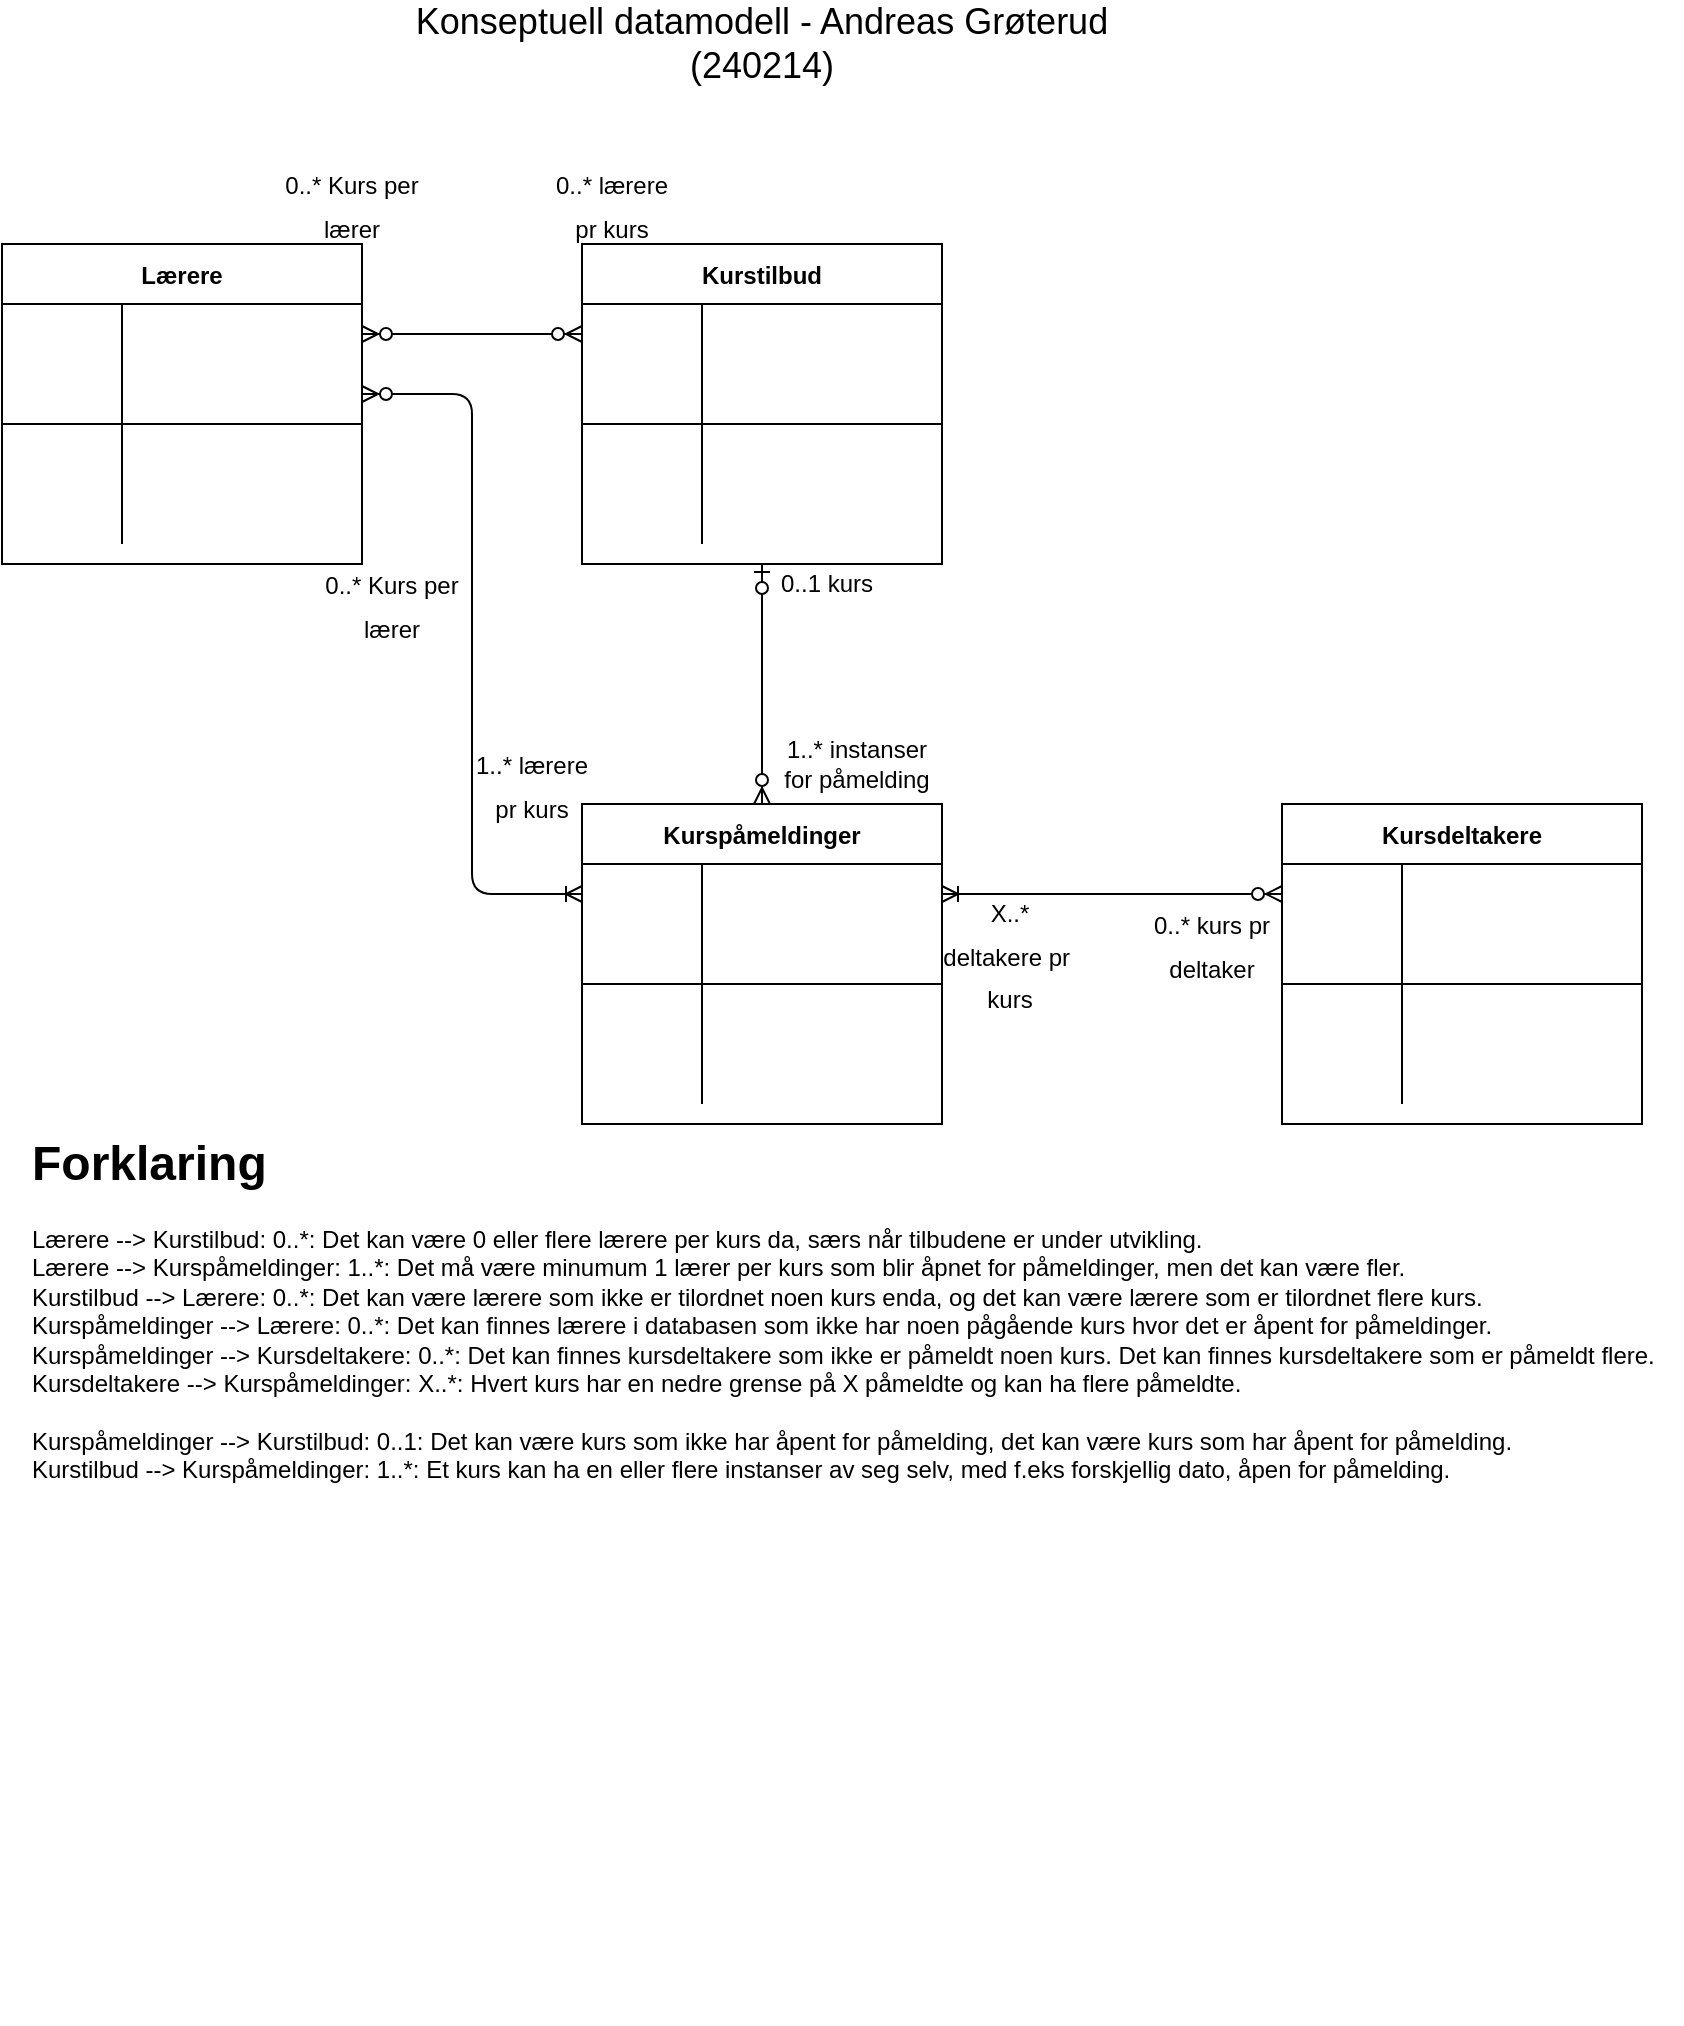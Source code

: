<mxfile version="14.1.8" type="device"><diagram id="R2lEEEUBdFMjLlhIrx00" name="Page-1"><mxGraphModel dx="1086" dy="806" grid="1" gridSize="10" guides="1" tooltips="1" connect="1" arrows="1" fold="1" page="1" pageScale="1" pageWidth="850" pageHeight="1100" math="0" shadow="0" extFonts="Permanent Marker^https://fonts.googleapis.com/css?family=Permanent+Marker"><root><mxCell id="0"/><mxCell id="1" parent="0"/><mxCell id="6HiZWWBB8ATwZ_An1hc2-1" value="Kurstilbud" style="shape=table;startSize=30;container=1;collapsible=1;childLayout=tableLayout;fixedRows=1;rowLines=0;fontStyle=1;align=center;resizeLast=1;" vertex="1" parent="1"><mxGeometry x="290" y="200" width="180" height="160" as="geometry"><mxRectangle x="290" y="200" width="90" height="30" as="alternateBounds"/></mxGeometry></mxCell><mxCell id="6HiZWWBB8ATwZ_An1hc2-2" value="" style="shape=partialRectangle;collapsible=0;dropTarget=0;pointerEvents=0;fillColor=none;top=0;left=0;bottom=0;right=0;points=[[0,0.5],[1,0.5]];portConstraint=eastwest;" vertex="1" parent="6HiZWWBB8ATwZ_An1hc2-1"><mxGeometry y="30" width="180" height="30" as="geometry"/></mxCell><mxCell id="6HiZWWBB8ATwZ_An1hc2-3" value="" style="shape=partialRectangle;connectable=0;fillColor=none;top=0;left=0;bottom=0;right=0;fontStyle=1;overflow=hidden;" vertex="1" parent="6HiZWWBB8ATwZ_An1hc2-2"><mxGeometry width="60" height="30" as="geometry"/></mxCell><mxCell id="6HiZWWBB8ATwZ_An1hc2-4" value="" style="shape=partialRectangle;connectable=0;fillColor=none;top=0;left=0;bottom=0;right=0;align=left;spacingLeft=6;fontStyle=5;overflow=hidden;" vertex="1" parent="6HiZWWBB8ATwZ_An1hc2-2"><mxGeometry x="60" width="120" height="30" as="geometry"/></mxCell><mxCell id="6HiZWWBB8ATwZ_An1hc2-5" value="" style="shape=partialRectangle;collapsible=0;dropTarget=0;pointerEvents=0;fillColor=none;top=0;left=0;bottom=1;right=0;points=[[0,0.5],[1,0.5]];portConstraint=eastwest;" vertex="1" parent="6HiZWWBB8ATwZ_An1hc2-1"><mxGeometry y="60" width="180" height="30" as="geometry"/></mxCell><mxCell id="6HiZWWBB8ATwZ_An1hc2-6" value="" style="shape=partialRectangle;connectable=0;fillColor=none;top=0;left=0;bottom=0;right=0;fontStyle=1;overflow=hidden;" vertex="1" parent="6HiZWWBB8ATwZ_An1hc2-5"><mxGeometry width="60" height="30" as="geometry"/></mxCell><mxCell id="6HiZWWBB8ATwZ_An1hc2-7" value="" style="shape=partialRectangle;connectable=0;fillColor=none;top=0;left=0;bottom=0;right=0;align=left;spacingLeft=6;fontStyle=5;overflow=hidden;" vertex="1" parent="6HiZWWBB8ATwZ_An1hc2-5"><mxGeometry x="60" width="120" height="30" as="geometry"/></mxCell><mxCell id="6HiZWWBB8ATwZ_An1hc2-8" value="" style="shape=partialRectangle;collapsible=0;dropTarget=0;pointerEvents=0;fillColor=none;top=0;left=0;bottom=0;right=0;points=[[0,0.5],[1,0.5]];portConstraint=eastwest;" vertex="1" parent="6HiZWWBB8ATwZ_An1hc2-1"><mxGeometry y="90" width="180" height="30" as="geometry"/></mxCell><mxCell id="6HiZWWBB8ATwZ_An1hc2-9" value="" style="shape=partialRectangle;connectable=0;fillColor=none;top=0;left=0;bottom=0;right=0;editable=1;overflow=hidden;" vertex="1" parent="6HiZWWBB8ATwZ_An1hc2-8"><mxGeometry width="60" height="30" as="geometry"/></mxCell><mxCell id="6HiZWWBB8ATwZ_An1hc2-10" value="" style="shape=partialRectangle;connectable=0;fillColor=none;top=0;left=0;bottom=0;right=0;align=left;spacingLeft=6;overflow=hidden;" vertex="1" parent="6HiZWWBB8ATwZ_An1hc2-8"><mxGeometry x="60" width="120" height="30" as="geometry"/></mxCell><mxCell id="6HiZWWBB8ATwZ_An1hc2-11" value="" style="shape=partialRectangle;collapsible=0;dropTarget=0;pointerEvents=0;fillColor=none;top=0;left=0;bottom=0;right=0;points=[[0,0.5],[1,0.5]];portConstraint=eastwest;" vertex="1" parent="6HiZWWBB8ATwZ_An1hc2-1"><mxGeometry y="120" width="180" height="30" as="geometry"/></mxCell><mxCell id="6HiZWWBB8ATwZ_An1hc2-12" value="" style="shape=partialRectangle;connectable=0;fillColor=none;top=0;left=0;bottom=0;right=0;editable=1;overflow=hidden;" vertex="1" parent="6HiZWWBB8ATwZ_An1hc2-11"><mxGeometry width="60" height="30" as="geometry"/></mxCell><mxCell id="6HiZWWBB8ATwZ_An1hc2-13" value="" style="shape=partialRectangle;connectable=0;fillColor=none;top=0;left=0;bottom=0;right=0;align=left;spacingLeft=6;overflow=hidden;" vertex="1" parent="6HiZWWBB8ATwZ_An1hc2-11"><mxGeometry x="60" width="120" height="30" as="geometry"/></mxCell><mxCell id="6HiZWWBB8ATwZ_An1hc2-14" value="Lærere" style="shape=table;startSize=30;container=1;collapsible=1;childLayout=tableLayout;fixedRows=1;rowLines=0;fontStyle=1;align=center;resizeLast=1;" vertex="1" parent="1"><mxGeometry y="200" width="180" height="160" as="geometry"/></mxCell><mxCell id="6HiZWWBB8ATwZ_An1hc2-15" value="" style="shape=partialRectangle;collapsible=0;dropTarget=0;pointerEvents=0;fillColor=none;top=0;left=0;bottom=0;right=0;points=[[0,0.5],[1,0.5]];portConstraint=eastwest;" vertex="1" parent="6HiZWWBB8ATwZ_An1hc2-14"><mxGeometry y="30" width="180" height="30" as="geometry"/></mxCell><mxCell id="6HiZWWBB8ATwZ_An1hc2-16" value="" style="shape=partialRectangle;connectable=0;fillColor=none;top=0;left=0;bottom=0;right=0;fontStyle=1;overflow=hidden;" vertex="1" parent="6HiZWWBB8ATwZ_An1hc2-15"><mxGeometry width="60" height="30" as="geometry"/></mxCell><mxCell id="6HiZWWBB8ATwZ_An1hc2-17" value="" style="shape=partialRectangle;connectable=0;fillColor=none;top=0;left=0;bottom=0;right=0;align=left;spacingLeft=6;fontStyle=5;overflow=hidden;" vertex="1" parent="6HiZWWBB8ATwZ_An1hc2-15"><mxGeometry x="60" width="120" height="30" as="geometry"/></mxCell><mxCell id="6HiZWWBB8ATwZ_An1hc2-18" value="" style="shape=partialRectangle;collapsible=0;dropTarget=0;pointerEvents=0;fillColor=none;top=0;left=0;bottom=1;right=0;points=[[0,0.5],[1,0.5]];portConstraint=eastwest;" vertex="1" parent="6HiZWWBB8ATwZ_An1hc2-14"><mxGeometry y="60" width="180" height="30" as="geometry"/></mxCell><mxCell id="6HiZWWBB8ATwZ_An1hc2-19" value="" style="shape=partialRectangle;connectable=0;fillColor=none;top=0;left=0;bottom=0;right=0;fontStyle=1;overflow=hidden;" vertex="1" parent="6HiZWWBB8ATwZ_An1hc2-18"><mxGeometry width="60" height="30" as="geometry"/></mxCell><mxCell id="6HiZWWBB8ATwZ_An1hc2-20" value="" style="shape=partialRectangle;connectable=0;fillColor=none;top=0;left=0;bottom=0;right=0;align=left;spacingLeft=6;fontStyle=5;overflow=hidden;" vertex="1" parent="6HiZWWBB8ATwZ_An1hc2-18"><mxGeometry x="60" width="120" height="30" as="geometry"/></mxCell><mxCell id="6HiZWWBB8ATwZ_An1hc2-21" value="" style="shape=partialRectangle;collapsible=0;dropTarget=0;pointerEvents=0;fillColor=none;top=0;left=0;bottom=0;right=0;points=[[0,0.5],[1,0.5]];portConstraint=eastwest;" vertex="1" parent="6HiZWWBB8ATwZ_An1hc2-14"><mxGeometry y="90" width="180" height="30" as="geometry"/></mxCell><mxCell id="6HiZWWBB8ATwZ_An1hc2-22" value="" style="shape=partialRectangle;connectable=0;fillColor=none;top=0;left=0;bottom=0;right=0;editable=1;overflow=hidden;" vertex="1" parent="6HiZWWBB8ATwZ_An1hc2-21"><mxGeometry width="60" height="30" as="geometry"/></mxCell><mxCell id="6HiZWWBB8ATwZ_An1hc2-23" value="" style="shape=partialRectangle;connectable=0;fillColor=none;top=0;left=0;bottom=0;right=0;align=left;spacingLeft=6;overflow=hidden;" vertex="1" parent="6HiZWWBB8ATwZ_An1hc2-21"><mxGeometry x="60" width="120" height="30" as="geometry"/></mxCell><mxCell id="6HiZWWBB8ATwZ_An1hc2-24" value="" style="shape=partialRectangle;collapsible=0;dropTarget=0;pointerEvents=0;fillColor=none;top=0;left=0;bottom=0;right=0;points=[[0,0.5],[1,0.5]];portConstraint=eastwest;" vertex="1" parent="6HiZWWBB8ATwZ_An1hc2-14"><mxGeometry y="120" width="180" height="30" as="geometry"/></mxCell><mxCell id="6HiZWWBB8ATwZ_An1hc2-25" value="" style="shape=partialRectangle;connectable=0;fillColor=none;top=0;left=0;bottom=0;right=0;editable=1;overflow=hidden;" vertex="1" parent="6HiZWWBB8ATwZ_An1hc2-24"><mxGeometry width="60" height="30" as="geometry"/></mxCell><mxCell id="6HiZWWBB8ATwZ_An1hc2-26" value="" style="shape=partialRectangle;connectable=0;fillColor=none;top=0;left=0;bottom=0;right=0;align=left;spacingLeft=6;overflow=hidden;" vertex="1" parent="6HiZWWBB8ATwZ_An1hc2-24"><mxGeometry x="60" width="120" height="30" as="geometry"/></mxCell><mxCell id="6HiZWWBB8ATwZ_An1hc2-27" value="Kursdeltakere" style="shape=table;startSize=30;container=1;collapsible=1;childLayout=tableLayout;fixedRows=1;rowLines=0;fontStyle=1;align=center;resizeLast=1;" vertex="1" parent="1"><mxGeometry x="640" y="480" width="180" height="160" as="geometry"/></mxCell><mxCell id="6HiZWWBB8ATwZ_An1hc2-28" value="" style="shape=partialRectangle;collapsible=0;dropTarget=0;pointerEvents=0;fillColor=none;top=0;left=0;bottom=0;right=0;points=[[0,0.5],[1,0.5]];portConstraint=eastwest;" vertex="1" parent="6HiZWWBB8ATwZ_An1hc2-27"><mxGeometry y="30" width="180" height="30" as="geometry"/></mxCell><mxCell id="6HiZWWBB8ATwZ_An1hc2-29" value="" style="shape=partialRectangle;connectable=0;fillColor=none;top=0;left=0;bottom=0;right=0;fontStyle=1;overflow=hidden;" vertex="1" parent="6HiZWWBB8ATwZ_An1hc2-28"><mxGeometry width="60" height="30" as="geometry"/></mxCell><mxCell id="6HiZWWBB8ATwZ_An1hc2-30" value="" style="shape=partialRectangle;connectable=0;fillColor=none;top=0;left=0;bottom=0;right=0;align=left;spacingLeft=6;fontStyle=5;overflow=hidden;" vertex="1" parent="6HiZWWBB8ATwZ_An1hc2-28"><mxGeometry x="60" width="120" height="30" as="geometry"/></mxCell><mxCell id="6HiZWWBB8ATwZ_An1hc2-31" value="" style="shape=partialRectangle;collapsible=0;dropTarget=0;pointerEvents=0;fillColor=none;top=0;left=0;bottom=1;right=0;points=[[0,0.5],[1,0.5]];portConstraint=eastwest;" vertex="1" parent="6HiZWWBB8ATwZ_An1hc2-27"><mxGeometry y="60" width="180" height="30" as="geometry"/></mxCell><mxCell id="6HiZWWBB8ATwZ_An1hc2-32" value="" style="shape=partialRectangle;connectable=0;fillColor=none;top=0;left=0;bottom=0;right=0;fontStyle=1;overflow=hidden;" vertex="1" parent="6HiZWWBB8ATwZ_An1hc2-31"><mxGeometry width="60" height="30" as="geometry"/></mxCell><mxCell id="6HiZWWBB8ATwZ_An1hc2-33" value="" style="shape=partialRectangle;connectable=0;fillColor=none;top=0;left=0;bottom=0;right=0;align=left;spacingLeft=6;fontStyle=5;overflow=hidden;" vertex="1" parent="6HiZWWBB8ATwZ_An1hc2-31"><mxGeometry x="60" width="120" height="30" as="geometry"/></mxCell><mxCell id="6HiZWWBB8ATwZ_An1hc2-34" value="" style="shape=partialRectangle;collapsible=0;dropTarget=0;pointerEvents=0;fillColor=none;top=0;left=0;bottom=0;right=0;points=[[0,0.5],[1,0.5]];portConstraint=eastwest;" vertex="1" parent="6HiZWWBB8ATwZ_An1hc2-27"><mxGeometry y="90" width="180" height="30" as="geometry"/></mxCell><mxCell id="6HiZWWBB8ATwZ_An1hc2-35" value="" style="shape=partialRectangle;connectable=0;fillColor=none;top=0;left=0;bottom=0;right=0;editable=1;overflow=hidden;" vertex="1" parent="6HiZWWBB8ATwZ_An1hc2-34"><mxGeometry width="60" height="30" as="geometry"/></mxCell><mxCell id="6HiZWWBB8ATwZ_An1hc2-36" value="" style="shape=partialRectangle;connectable=0;fillColor=none;top=0;left=0;bottom=0;right=0;align=left;spacingLeft=6;overflow=hidden;" vertex="1" parent="6HiZWWBB8ATwZ_An1hc2-34"><mxGeometry x="60" width="120" height="30" as="geometry"/></mxCell><mxCell id="6HiZWWBB8ATwZ_An1hc2-37" value="" style="shape=partialRectangle;collapsible=0;dropTarget=0;pointerEvents=0;fillColor=none;top=0;left=0;bottom=0;right=0;points=[[0,0.5],[1,0.5]];portConstraint=eastwest;" vertex="1" parent="6HiZWWBB8ATwZ_An1hc2-27"><mxGeometry y="120" width="180" height="30" as="geometry"/></mxCell><mxCell id="6HiZWWBB8ATwZ_An1hc2-38" value="" style="shape=partialRectangle;connectable=0;fillColor=none;top=0;left=0;bottom=0;right=0;editable=1;overflow=hidden;" vertex="1" parent="6HiZWWBB8ATwZ_An1hc2-37"><mxGeometry width="60" height="30" as="geometry"/></mxCell><mxCell id="6HiZWWBB8ATwZ_An1hc2-39" value="" style="shape=partialRectangle;connectable=0;fillColor=none;top=0;left=0;bottom=0;right=0;align=left;spacingLeft=6;overflow=hidden;" vertex="1" parent="6HiZWWBB8ATwZ_An1hc2-37"><mxGeometry x="60" width="120" height="30" as="geometry"/></mxCell><mxCell id="6HiZWWBB8ATwZ_An1hc2-40" value="Kurspåmeldinger" style="shape=table;startSize=30;container=1;collapsible=1;childLayout=tableLayout;fixedRows=1;rowLines=0;fontStyle=1;align=center;resizeLast=1;" vertex="1" parent="1"><mxGeometry x="290" y="480" width="180" height="160" as="geometry"><mxRectangle x="290" y="440" width="130" height="30" as="alternateBounds"/></mxGeometry></mxCell><mxCell id="6HiZWWBB8ATwZ_An1hc2-41" value="" style="shape=partialRectangle;collapsible=0;dropTarget=0;pointerEvents=0;fillColor=none;top=0;left=0;bottom=0;right=0;points=[[0,0.5],[1,0.5]];portConstraint=eastwest;" vertex="1" parent="6HiZWWBB8ATwZ_An1hc2-40"><mxGeometry y="30" width="180" height="30" as="geometry"/></mxCell><mxCell id="6HiZWWBB8ATwZ_An1hc2-42" value="" style="shape=partialRectangle;connectable=0;fillColor=none;top=0;left=0;bottom=0;right=0;fontStyle=1;overflow=hidden;" vertex="1" parent="6HiZWWBB8ATwZ_An1hc2-41"><mxGeometry width="60" height="30" as="geometry"/></mxCell><mxCell id="6HiZWWBB8ATwZ_An1hc2-43" value="" style="shape=partialRectangle;connectable=0;fillColor=none;top=0;left=0;bottom=0;right=0;align=left;spacingLeft=6;fontStyle=5;overflow=hidden;" vertex="1" parent="6HiZWWBB8ATwZ_An1hc2-41"><mxGeometry x="60" width="120" height="30" as="geometry"/></mxCell><mxCell id="6HiZWWBB8ATwZ_An1hc2-44" value="" style="shape=partialRectangle;collapsible=0;dropTarget=0;pointerEvents=0;fillColor=none;top=0;left=0;bottom=1;right=0;points=[[0,0.5],[1,0.5]];portConstraint=eastwest;" vertex="1" parent="6HiZWWBB8ATwZ_An1hc2-40"><mxGeometry y="60" width="180" height="30" as="geometry"/></mxCell><mxCell id="6HiZWWBB8ATwZ_An1hc2-45" value="" style="shape=partialRectangle;connectable=0;fillColor=none;top=0;left=0;bottom=0;right=0;fontStyle=1;overflow=hidden;" vertex="1" parent="6HiZWWBB8ATwZ_An1hc2-44"><mxGeometry width="60" height="30" as="geometry"/></mxCell><mxCell id="6HiZWWBB8ATwZ_An1hc2-46" value="" style="shape=partialRectangle;connectable=0;fillColor=none;top=0;left=0;bottom=0;right=0;align=left;spacingLeft=6;fontStyle=5;overflow=hidden;" vertex="1" parent="6HiZWWBB8ATwZ_An1hc2-44"><mxGeometry x="60" width="120" height="30" as="geometry"/></mxCell><mxCell id="6HiZWWBB8ATwZ_An1hc2-47" value="" style="shape=partialRectangle;collapsible=0;dropTarget=0;pointerEvents=0;fillColor=none;top=0;left=0;bottom=0;right=0;points=[[0,0.5],[1,0.5]];portConstraint=eastwest;" vertex="1" parent="6HiZWWBB8ATwZ_An1hc2-40"><mxGeometry y="90" width="180" height="30" as="geometry"/></mxCell><mxCell id="6HiZWWBB8ATwZ_An1hc2-48" value="" style="shape=partialRectangle;connectable=0;fillColor=none;top=0;left=0;bottom=0;right=0;editable=1;overflow=hidden;" vertex="1" parent="6HiZWWBB8ATwZ_An1hc2-47"><mxGeometry width="60" height="30" as="geometry"/></mxCell><mxCell id="6HiZWWBB8ATwZ_An1hc2-49" value="" style="shape=partialRectangle;connectable=0;fillColor=none;top=0;left=0;bottom=0;right=0;align=left;spacingLeft=6;overflow=hidden;" vertex="1" parent="6HiZWWBB8ATwZ_An1hc2-47"><mxGeometry x="60" width="120" height="30" as="geometry"/></mxCell><mxCell id="6HiZWWBB8ATwZ_An1hc2-50" value="" style="shape=partialRectangle;collapsible=0;dropTarget=0;pointerEvents=0;fillColor=none;top=0;left=0;bottom=0;right=0;points=[[0,0.5],[1,0.5]];portConstraint=eastwest;" vertex="1" parent="6HiZWWBB8ATwZ_An1hc2-40"><mxGeometry y="120" width="180" height="30" as="geometry"/></mxCell><mxCell id="6HiZWWBB8ATwZ_An1hc2-51" value="" style="shape=partialRectangle;connectable=0;fillColor=none;top=0;left=0;bottom=0;right=0;editable=1;overflow=hidden;" vertex="1" parent="6HiZWWBB8ATwZ_An1hc2-50"><mxGeometry width="60" height="30" as="geometry"/></mxCell><mxCell id="6HiZWWBB8ATwZ_An1hc2-52" value="" style="shape=partialRectangle;connectable=0;fillColor=none;top=0;left=0;bottom=0;right=0;align=left;spacingLeft=6;overflow=hidden;" vertex="1" parent="6HiZWWBB8ATwZ_An1hc2-50"><mxGeometry x="60" width="120" height="30" as="geometry"/></mxCell><mxCell id="6HiZWWBB8ATwZ_An1hc2-59" value="Konseptuell datamodell - Andreas Grøterud (240214)" style="text;html=1;strokeColor=none;fillColor=none;align=center;verticalAlign=middle;whiteSpace=wrap;rounded=0;fontSize=18;" vertex="1" parent="1"><mxGeometry x="185" y="90" width="390" height="20" as="geometry"/></mxCell><mxCell id="6HiZWWBB8ATwZ_An1hc2-63" value="&lt;font style=&quot;font-size: 12px&quot;&gt;0..* lærere pr kurs&lt;/font&gt;" style="text;html=1;strokeColor=none;fillColor=none;align=center;verticalAlign=middle;whiteSpace=wrap;rounded=0;fontSize=18;" vertex="1" parent="1"><mxGeometry x="270" y="170" width="70" height="20" as="geometry"/></mxCell><mxCell id="6HiZWWBB8ATwZ_An1hc2-64" value="&lt;font style=&quot;font-size: 12px&quot;&gt;1..* lærere pr kurs&lt;/font&gt;" style="text;html=1;strokeColor=none;fillColor=none;align=center;verticalAlign=middle;whiteSpace=wrap;rounded=0;fontSize=18;" vertex="1" parent="1"><mxGeometry x="230" y="460" width="70" height="20" as="geometry"/></mxCell><mxCell id="6HiZWWBB8ATwZ_An1hc2-65" value="&lt;font style=&quot;font-size: 12px&quot;&gt;0..* Kurs per lærer&lt;/font&gt;" style="text;html=1;strokeColor=none;fillColor=none;align=center;verticalAlign=middle;whiteSpace=wrap;rounded=0;fontSize=18;" vertex="1" parent="1"><mxGeometry x="140" y="170" width="70" height="20" as="geometry"/></mxCell><mxCell id="6HiZWWBB8ATwZ_An1hc2-66" value="&lt;font style=&quot;font-size: 12px&quot;&gt;0..* Kurs per lærer&lt;/font&gt;" style="text;html=1;strokeColor=none;fillColor=none;align=center;verticalAlign=middle;whiteSpace=wrap;rounded=0;fontSize=18;" vertex="1" parent="1"><mxGeometry x="160" y="370" width="70" height="20" as="geometry"/></mxCell><mxCell id="6HiZWWBB8ATwZ_An1hc2-70" value="&lt;font style=&quot;font-size: 12px&quot;&gt;0..* kurs pr deltaker&lt;/font&gt;" style="text;html=1;strokeColor=none;fillColor=none;align=center;verticalAlign=middle;whiteSpace=wrap;rounded=0;fontSize=18;" vertex="1" parent="1"><mxGeometry x="570" y="530" width="70" height="40" as="geometry"/></mxCell><mxCell id="6HiZWWBB8ATwZ_An1hc2-71" value="&lt;font style=&quot;font-size: 12px&quot;&gt;X..* deltakere pr&amp;nbsp;&lt;br&gt;kurs&lt;br&gt;&lt;/font&gt;" style="text;html=1;strokeColor=none;fillColor=none;align=center;verticalAlign=middle;whiteSpace=wrap;rounded=0;fontSize=18;" vertex="1" parent="1"><mxGeometry x="468" y="530" width="72" height="50" as="geometry"/></mxCell><mxCell id="6HiZWWBB8ATwZ_An1hc2-74" value="" style="edgeStyle=entityRelationEdgeStyle;fontSize=12;html=1;endArrow=ERzeroToMany;endFill=1;startArrow=ERzeroToMany;" edge="1" parent="1" source="6HiZWWBB8ATwZ_An1hc2-15" target="6HiZWWBB8ATwZ_An1hc2-2"><mxGeometry width="100" height="100" relative="1" as="geometry"><mxPoint x="70" y="590" as="sourcePoint"/><mxPoint x="170" y="490" as="targetPoint"/></mxGeometry></mxCell><mxCell id="6HiZWWBB8ATwZ_An1hc2-76" value="" style="fontSize=12;html=1;endArrow=ERzeroToMany;startArrow=ERzeroToOne;exitX=0.5;exitY=1;exitDx=0;exitDy=0;entryX=0.5;entryY=0;entryDx=0;entryDy=0;" edge="1" parent="1" source="6HiZWWBB8ATwZ_An1hc2-1" target="6HiZWWBB8ATwZ_An1hc2-40"><mxGeometry width="100" height="100" relative="1" as="geometry"><mxPoint x="150" y="650" as="sourcePoint"/><mxPoint x="250" y="550" as="targetPoint"/></mxGeometry></mxCell><mxCell id="6HiZWWBB8ATwZ_An1hc2-77" value="0..1 kurs" style="text;html=1;strokeColor=none;fillColor=none;align=center;verticalAlign=middle;whiteSpace=wrap;rounded=0;fontSize=12;" vertex="1" parent="1"><mxGeometry x="385" y="360" width="55" height="20" as="geometry"/></mxCell><mxCell id="6HiZWWBB8ATwZ_An1hc2-78" value="1..* instanser&lt;br&gt;for påmelding" style="text;html=1;strokeColor=none;fillColor=none;align=center;verticalAlign=middle;whiteSpace=wrap;rounded=0;fontSize=12;" vertex="1" parent="1"><mxGeometry x="385" y="450" width="85" height="20" as="geometry"/></mxCell><mxCell id="6HiZWWBB8ATwZ_An1hc2-81" value="&lt;h1&gt;Forklaring&lt;/h1&gt;&lt;div&gt;Lærere --&amp;gt; Kurstilbud: 0..*: Det kan være 0 eller flere lærere per kurs da, særs når tilbudene er under utvikling.&lt;/div&gt;&lt;div&gt;Lærere --&amp;gt; Kurspåmeldinger: 1..*: Det må være minumum 1 lærer per kurs som blir åpnet for påmeldinger, men det kan være fler.&lt;/div&gt;&lt;div&gt;Kurstilbud --&amp;gt; Lærere: 0..*: Det kan være lærere som ikke er tilordnet noen kurs enda, og det kan være lærere som er tilordnet flere kurs.&amp;nbsp;&lt;/div&gt;&lt;div&gt;Kurspåmeldinger --&amp;gt; Lærere: 0..*: Det kan finnes lærere i databasen som ikke har noen pågående kurs hvor det er åpent for påmeldinger.&amp;nbsp;&lt;/div&gt;&lt;div&gt;Kurspåmeldinger --&amp;gt; Kursdeltakere: 0..*: Det kan finnes kursdeltakere som ikke er påmeldt noen kurs. Det kan finnes kursdeltakere som er påmeldt flere.&lt;/div&gt;&lt;div&gt;Kursdeltakere --&amp;gt; Kurspåmeldinger: X..*: Hvert kurs har en nedre grense på X påmeldte og kan ha flere påmeldte.&amp;nbsp;&lt;/div&gt;&lt;div&gt;&lt;br&gt;&lt;/div&gt;&lt;div&gt;Kurspåmeldinger --&amp;gt; Kurstilbud: 0..1: Det kan være kurs som ikke har åpent for påmelding, det kan være kurs som har åpent for påmelding.&lt;/div&gt;&lt;div&gt;Kurstilbud --&amp;gt; Kurspåmeldinger: 1..*: Et kurs kan ha en eller flere instanser av seg selv, med f.eks forskjellig dato, åpen for påmelding.&amp;nbsp;&lt;/div&gt;&lt;div&gt;&lt;br&gt;&lt;/div&gt;&lt;div&gt;&amp;nbsp;&lt;/div&gt;" style="text;html=1;strokeColor=none;fillColor=none;spacing=5;spacingTop=-20;whiteSpace=wrap;overflow=hidden;rounded=0;fontSize=12;" vertex="1" parent="1"><mxGeometry x="10" y="640" width="830" height="450" as="geometry"/></mxCell><mxCell id="6HiZWWBB8ATwZ_An1hc2-82" value="" style="edgeStyle=orthogonalEdgeStyle;fontSize=12;html=1;endArrow=ERoneToMany;startArrow=ERzeroToMany;" edge="1" parent="1" source="6HiZWWBB8ATwZ_An1hc2-18" target="6HiZWWBB8ATwZ_An1hc2-41"><mxGeometry width="100" height="100" relative="1" as="geometry"><mxPoint x="80" y="590" as="sourcePoint"/><mxPoint x="180" y="490" as="targetPoint"/></mxGeometry></mxCell><mxCell id="6HiZWWBB8ATwZ_An1hc2-83" value="" style="edgeStyle=orthogonalEdgeStyle;fontSize=12;html=1;endArrow=ERoneToMany;startArrow=ERzeroToMany;" edge="1" parent="1" source="6HiZWWBB8ATwZ_An1hc2-28" target="6HiZWWBB8ATwZ_An1hc2-41"><mxGeometry width="100" height="100" relative="1" as="geometry"><mxPoint x="540" y="200" as="sourcePoint"/><mxPoint x="650" y="450" as="targetPoint"/></mxGeometry></mxCell></root></mxGraphModel></diagram></mxfile>